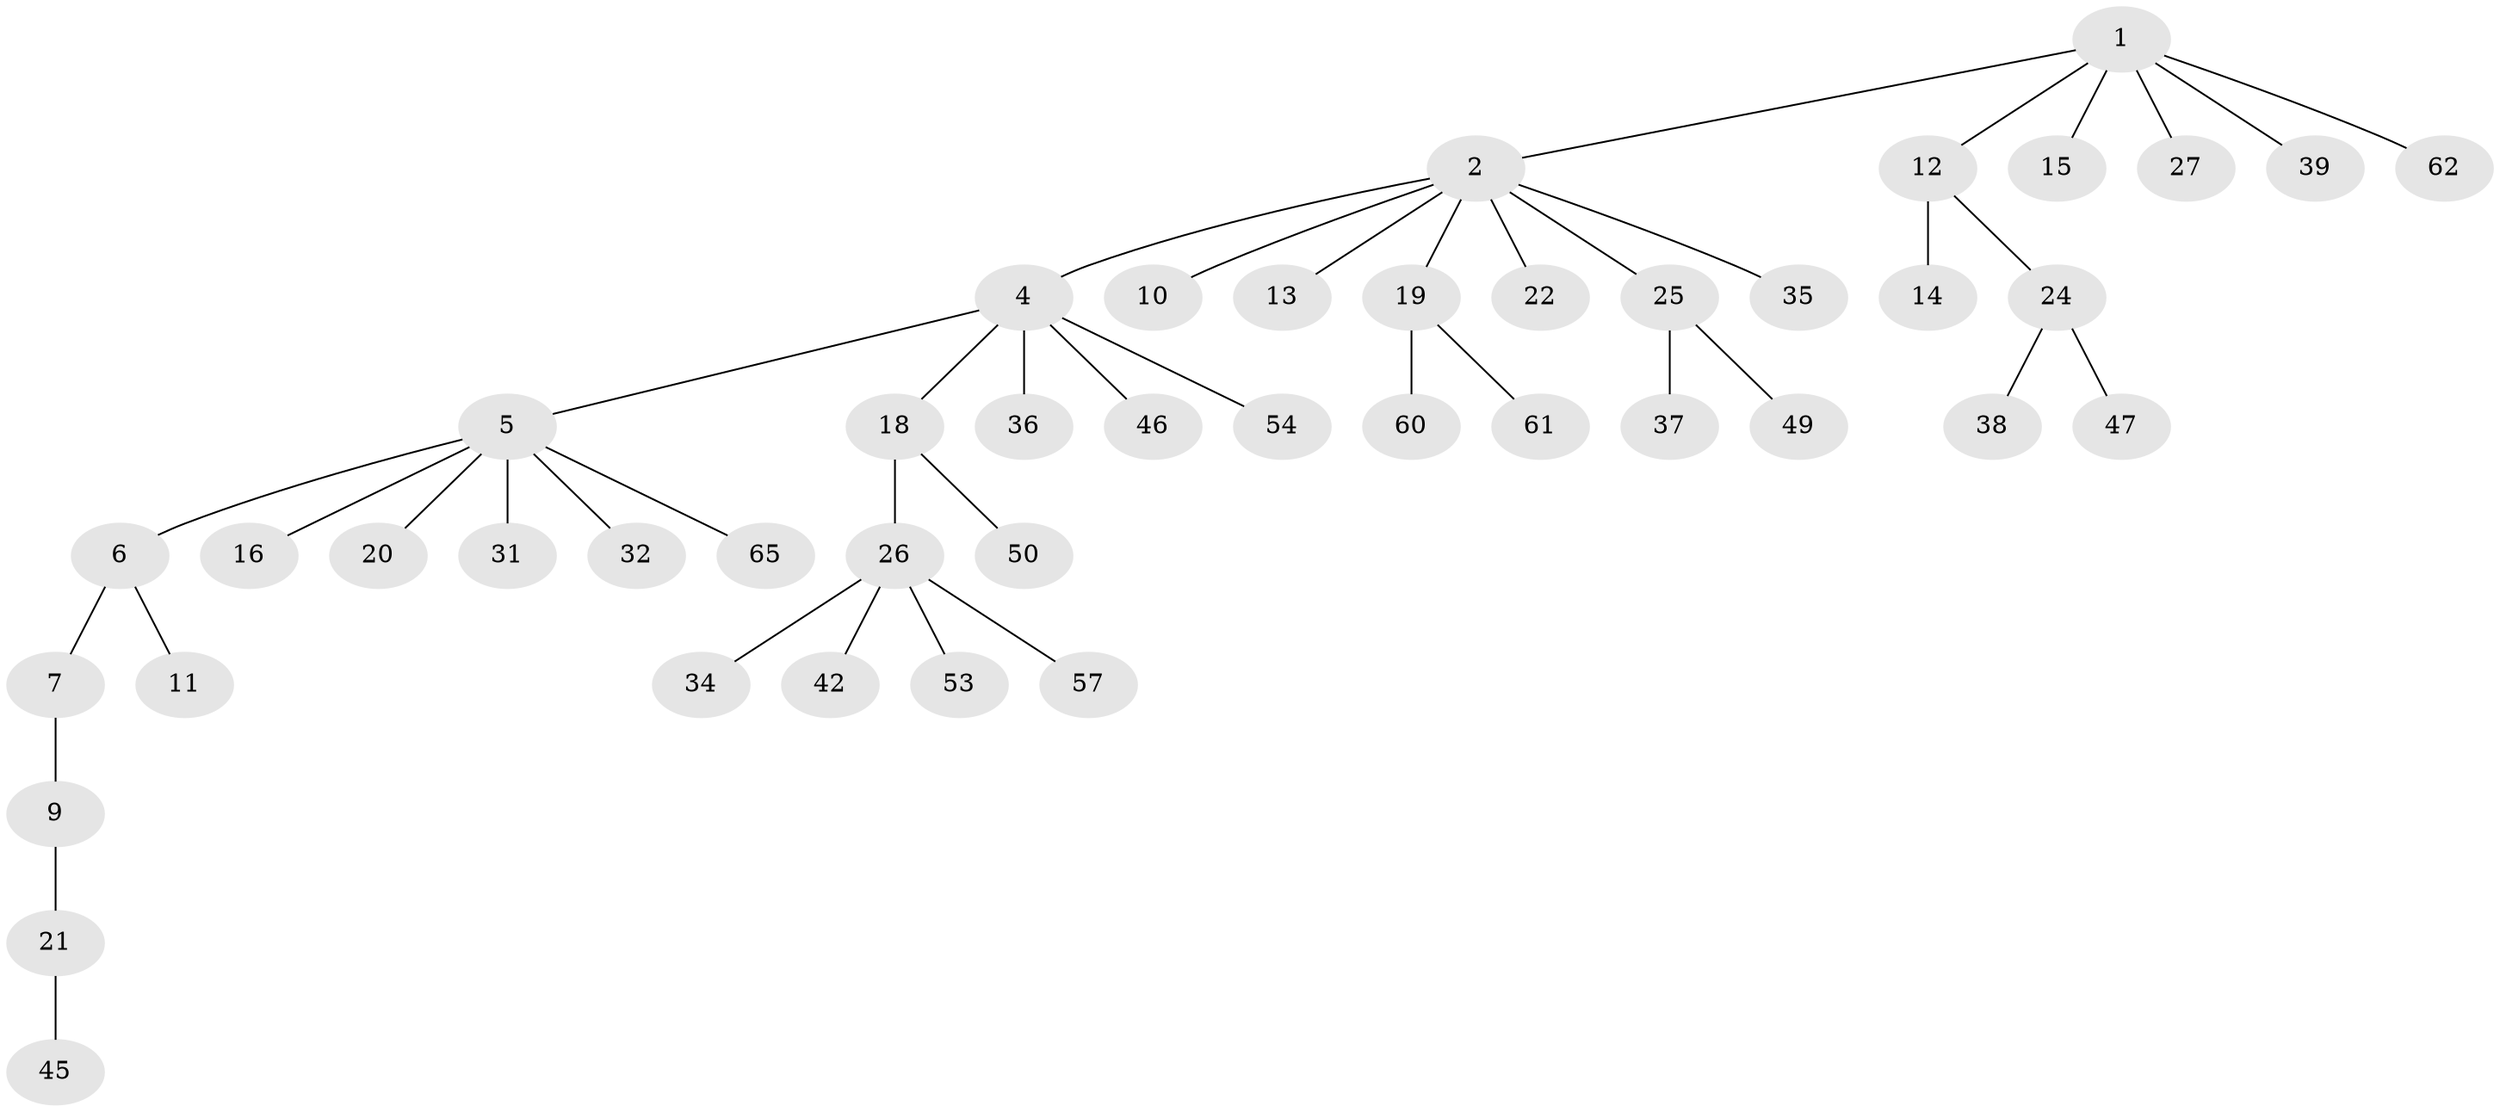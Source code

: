 // Generated by graph-tools (version 1.1) at 2025/24/03/03/25 07:24:07]
// undirected, 44 vertices, 43 edges
graph export_dot {
graph [start="1"]
  node [color=gray90,style=filled];
  1 [super="+48"];
  2 [super="+3"];
  4 [super="+56"];
  5 [super="+8"];
  6 [super="+64"];
  7 [super="+17"];
  9;
  10 [super="+33"];
  11 [super="+29"];
  12 [super="+44"];
  13;
  14 [super="+23"];
  15 [super="+52"];
  16;
  18 [super="+55"];
  19 [super="+51"];
  20 [super="+40"];
  21 [super="+30"];
  22;
  24 [super="+28"];
  25 [super="+43"];
  26 [super="+41"];
  27;
  31;
  32;
  34;
  35;
  36;
  37;
  38 [super="+58"];
  39;
  42;
  45;
  46;
  47 [super="+59"];
  49;
  50;
  53;
  54;
  57;
  60 [super="+63"];
  61;
  62;
  65;
  1 -- 2;
  1 -- 12;
  1 -- 15;
  1 -- 27;
  1 -- 39;
  1 -- 62;
  2 -- 13;
  2 -- 22;
  2 -- 35;
  2 -- 4;
  2 -- 19;
  2 -- 25;
  2 -- 10;
  4 -- 5;
  4 -- 18;
  4 -- 36;
  4 -- 46;
  4 -- 54;
  5 -- 6;
  5 -- 20;
  5 -- 32;
  5 -- 16;
  5 -- 65;
  5 -- 31;
  6 -- 7;
  6 -- 11;
  7 -- 9;
  9 -- 21;
  12 -- 14;
  12 -- 24;
  18 -- 26;
  18 -- 50;
  19 -- 60;
  19 -- 61;
  21 -- 45;
  24 -- 38;
  24 -- 47;
  25 -- 37;
  25 -- 49;
  26 -- 34;
  26 -- 42;
  26 -- 53;
  26 -- 57;
}
